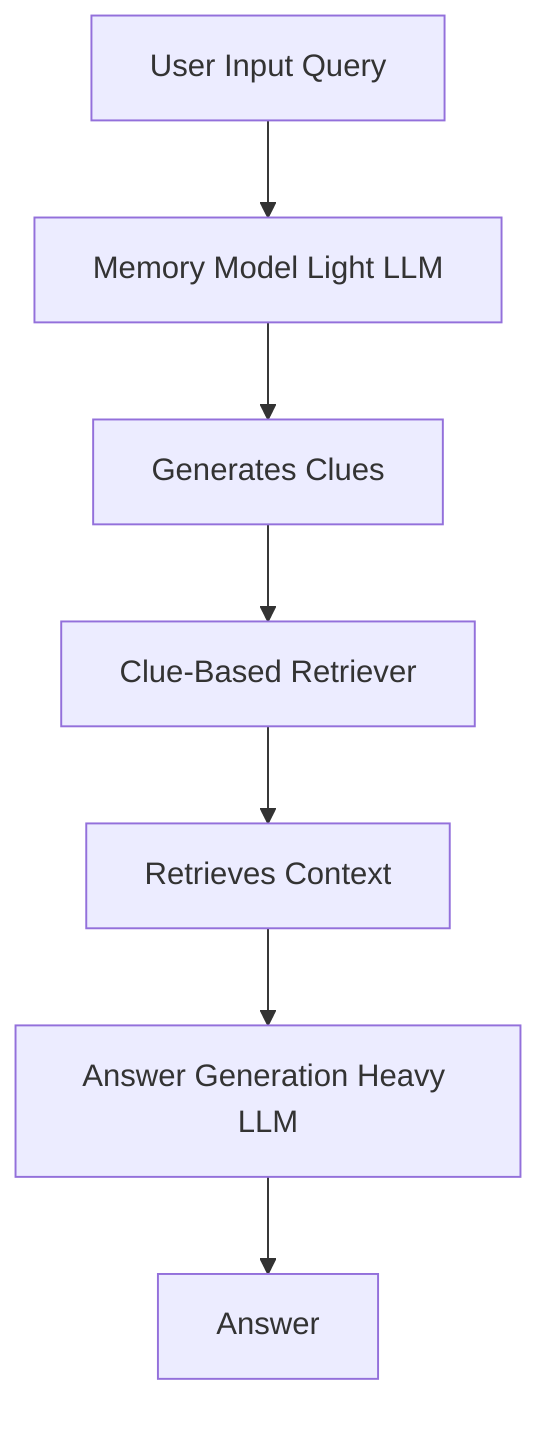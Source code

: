 flowchart TD
    A[User Input Query] --> B[Memory Model Light LLM]
    B --> C[Generates Clues]
    C --> D[Clue-Based Retriever]
    D --> E[Retrieves Context]
    E --> F[Answer Generation Heavy LLM]
    F --> G[Answer]